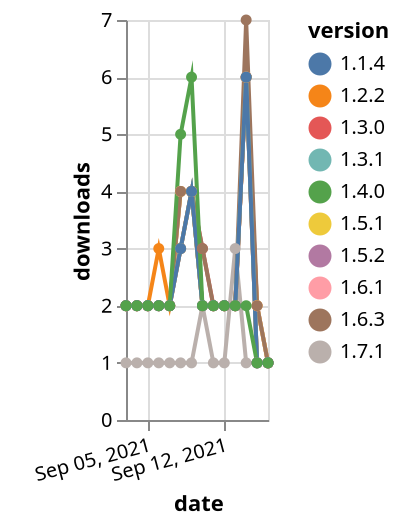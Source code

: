 {"$schema": "https://vega.github.io/schema/vega-lite/v5.json", "description": "A simple bar chart with embedded data.", "data": {"values": [{"date": "2021-09-03", "total": 2428, "delta": 2, "version": "1.5.2"}, {"date": "2021-09-04", "total": 2430, "delta": 2, "version": "1.5.2"}, {"date": "2021-09-05", "total": 2432, "delta": 2, "version": "1.5.2"}, {"date": "2021-09-06", "total": 2434, "delta": 2, "version": "1.5.2"}, {"date": "2021-09-07", "total": 2436, "delta": 2, "version": "1.5.2"}, {"date": "2021-09-08", "total": 2440, "delta": 4, "version": "1.5.2"}, {"date": "2021-09-09", "total": 2444, "delta": 4, "version": "1.5.2"}, {"date": "2021-09-10", "total": 2446, "delta": 2, "version": "1.5.2"}, {"date": "2021-09-11", "total": 2448, "delta": 2, "version": "1.5.2"}, {"date": "2021-09-12", "total": 2450, "delta": 2, "version": "1.5.2"}, {"date": "2021-09-13", "total": 2452, "delta": 2, "version": "1.5.2"}, {"date": "2021-09-14", "total": 2458, "delta": 6, "version": "1.5.2"}, {"date": "2021-09-15", "total": 2460, "delta": 2, "version": "1.5.2"}, {"date": "2021-09-16", "total": 2461, "delta": 1, "version": "1.5.2"}, {"date": "2021-09-03", "total": 2338, "delta": 2, "version": "1.6.1"}, {"date": "2021-09-04", "total": 2340, "delta": 2, "version": "1.6.1"}, {"date": "2021-09-05", "total": 2342, "delta": 2, "version": "1.6.1"}, {"date": "2021-09-06", "total": 2344, "delta": 2, "version": "1.6.1"}, {"date": "2021-09-07", "total": 2346, "delta": 2, "version": "1.6.1"}, {"date": "2021-09-08", "total": 2350, "delta": 4, "version": "1.6.1"}, {"date": "2021-09-09", "total": 2354, "delta": 4, "version": "1.6.1"}, {"date": "2021-09-10", "total": 2356, "delta": 2, "version": "1.6.1"}, {"date": "2021-09-11", "total": 2358, "delta": 2, "version": "1.6.1"}, {"date": "2021-09-12", "total": 2360, "delta": 2, "version": "1.6.1"}, {"date": "2021-09-13", "total": 2362, "delta": 2, "version": "1.6.1"}, {"date": "2021-09-14", "total": 2368, "delta": 6, "version": "1.6.1"}, {"date": "2021-09-15", "total": 2370, "delta": 2, "version": "1.6.1"}, {"date": "2021-09-16", "total": 2371, "delta": 1, "version": "1.6.1"}, {"date": "2021-09-03", "total": 2415, "delta": 2, "version": "1.5.1"}, {"date": "2021-09-04", "total": 2417, "delta": 2, "version": "1.5.1"}, {"date": "2021-09-05", "total": 2419, "delta": 2, "version": "1.5.1"}, {"date": "2021-09-06", "total": 2421, "delta": 2, "version": "1.5.1"}, {"date": "2021-09-07", "total": 2423, "delta": 2, "version": "1.5.1"}, {"date": "2021-09-08", "total": 2427, "delta": 4, "version": "1.5.1"}, {"date": "2021-09-09", "total": 2431, "delta": 4, "version": "1.5.1"}, {"date": "2021-09-10", "total": 2433, "delta": 2, "version": "1.5.1"}, {"date": "2021-09-11", "total": 2435, "delta": 2, "version": "1.5.1"}, {"date": "2021-09-12", "total": 2437, "delta": 2, "version": "1.5.1"}, {"date": "2021-09-13", "total": 2439, "delta": 2, "version": "1.5.1"}, {"date": "2021-09-14", "total": 2445, "delta": 6, "version": "1.5.1"}, {"date": "2021-09-15", "total": 2447, "delta": 2, "version": "1.5.1"}, {"date": "2021-09-16", "total": 2448, "delta": 1, "version": "1.5.1"}, {"date": "2021-09-03", "total": 166, "delta": 1, "version": "1.7.1"}, {"date": "2021-09-04", "total": 167, "delta": 1, "version": "1.7.1"}, {"date": "2021-09-05", "total": 168, "delta": 1, "version": "1.7.1"}, {"date": "2021-09-06", "total": 169, "delta": 1, "version": "1.7.1"}, {"date": "2021-09-07", "total": 170, "delta": 1, "version": "1.7.1"}, {"date": "2021-09-08", "total": 171, "delta": 1, "version": "1.7.1"}, {"date": "2021-09-09", "total": 172, "delta": 1, "version": "1.7.1"}, {"date": "2021-09-10", "total": 174, "delta": 2, "version": "1.7.1"}, {"date": "2021-09-11", "total": 175, "delta": 1, "version": "1.7.1"}, {"date": "2021-09-12", "total": 176, "delta": 1, "version": "1.7.1"}, {"date": "2021-09-13", "total": 179, "delta": 3, "version": "1.7.1"}, {"date": "2021-09-14", "total": 180, "delta": 1, "version": "1.7.1"}, {"date": "2021-09-15", "total": 181, "delta": 1, "version": "1.7.1"}, {"date": "2021-09-16", "total": 182, "delta": 1, "version": "1.7.1"}, {"date": "2021-09-03", "total": 2948, "delta": 2, "version": "1.3.0"}, {"date": "2021-09-04", "total": 2950, "delta": 2, "version": "1.3.0"}, {"date": "2021-09-05", "total": 2952, "delta": 2, "version": "1.3.0"}, {"date": "2021-09-06", "total": 2954, "delta": 2, "version": "1.3.0"}, {"date": "2021-09-07", "total": 2956, "delta": 2, "version": "1.3.0"}, {"date": "2021-09-08", "total": 2959, "delta": 3, "version": "1.3.0"}, {"date": "2021-09-09", "total": 2963, "delta": 4, "version": "1.3.0"}, {"date": "2021-09-10", "total": 2966, "delta": 3, "version": "1.3.0"}, {"date": "2021-09-11", "total": 2968, "delta": 2, "version": "1.3.0"}, {"date": "2021-09-12", "total": 2970, "delta": 2, "version": "1.3.0"}, {"date": "2021-09-13", "total": 2972, "delta": 2, "version": "1.3.0"}, {"date": "2021-09-14", "total": 2978, "delta": 6, "version": "1.3.0"}, {"date": "2021-09-15", "total": 2979, "delta": 1, "version": "1.3.0"}, {"date": "2021-09-16", "total": 2980, "delta": 1, "version": "1.3.0"}, {"date": "2021-09-03", "total": 2414, "delta": 2, "version": "1.6.3"}, {"date": "2021-09-04", "total": 2416, "delta": 2, "version": "1.6.3"}, {"date": "2021-09-05", "total": 2418, "delta": 2, "version": "1.6.3"}, {"date": "2021-09-06", "total": 2420, "delta": 2, "version": "1.6.3"}, {"date": "2021-09-07", "total": 2422, "delta": 2, "version": "1.6.3"}, {"date": "2021-09-08", "total": 2426, "delta": 4, "version": "1.6.3"}, {"date": "2021-09-09", "total": 2430, "delta": 4, "version": "1.6.3"}, {"date": "2021-09-10", "total": 2433, "delta": 3, "version": "1.6.3"}, {"date": "2021-09-11", "total": 2435, "delta": 2, "version": "1.6.3"}, {"date": "2021-09-12", "total": 2437, "delta": 2, "version": "1.6.3"}, {"date": "2021-09-13", "total": 2439, "delta": 2, "version": "1.6.3"}, {"date": "2021-09-14", "total": 2446, "delta": 7, "version": "1.6.3"}, {"date": "2021-09-15", "total": 2448, "delta": 2, "version": "1.6.3"}, {"date": "2021-09-16", "total": 2449, "delta": 1, "version": "1.6.3"}, {"date": "2021-09-03", "total": 2972, "delta": 2, "version": "1.2.2"}, {"date": "2021-09-04", "total": 2974, "delta": 2, "version": "1.2.2"}, {"date": "2021-09-05", "total": 2976, "delta": 2, "version": "1.2.2"}, {"date": "2021-09-06", "total": 2979, "delta": 3, "version": "1.2.2"}, {"date": "2021-09-07", "total": 2981, "delta": 2, "version": "1.2.2"}, {"date": "2021-09-08", "total": 2984, "delta": 3, "version": "1.2.2"}, {"date": "2021-09-09", "total": 2988, "delta": 4, "version": "1.2.2"}, {"date": "2021-09-10", "total": 2990, "delta": 2, "version": "1.2.2"}, {"date": "2021-09-11", "total": 2992, "delta": 2, "version": "1.2.2"}, {"date": "2021-09-12", "total": 2994, "delta": 2, "version": "1.2.2"}, {"date": "2021-09-13", "total": 2996, "delta": 2, "version": "1.2.2"}, {"date": "2021-09-14", "total": 3002, "delta": 6, "version": "1.2.2"}, {"date": "2021-09-15", "total": 3003, "delta": 1, "version": "1.2.2"}, {"date": "2021-09-16", "total": 3004, "delta": 1, "version": "1.2.2"}, {"date": "2021-09-03", "total": 2944, "delta": 2, "version": "1.3.1"}, {"date": "2021-09-04", "total": 2946, "delta": 2, "version": "1.3.1"}, {"date": "2021-09-05", "total": 2948, "delta": 2, "version": "1.3.1"}, {"date": "2021-09-06", "total": 2950, "delta": 2, "version": "1.3.1"}, {"date": "2021-09-07", "total": 2952, "delta": 2, "version": "1.3.1"}, {"date": "2021-09-08", "total": 2955, "delta": 3, "version": "1.3.1"}, {"date": "2021-09-09", "total": 2959, "delta": 4, "version": "1.3.1"}, {"date": "2021-09-10", "total": 2961, "delta": 2, "version": "1.3.1"}, {"date": "2021-09-11", "total": 2963, "delta": 2, "version": "1.3.1"}, {"date": "2021-09-12", "total": 2965, "delta": 2, "version": "1.3.1"}, {"date": "2021-09-13", "total": 2967, "delta": 2, "version": "1.3.1"}, {"date": "2021-09-14", "total": 2973, "delta": 6, "version": "1.3.1"}, {"date": "2021-09-15", "total": 2974, "delta": 1, "version": "1.3.1"}, {"date": "2021-09-16", "total": 2975, "delta": 1, "version": "1.3.1"}, {"date": "2021-09-03", "total": 2974, "delta": 2, "version": "1.1.4"}, {"date": "2021-09-04", "total": 2976, "delta": 2, "version": "1.1.4"}, {"date": "2021-09-05", "total": 2978, "delta": 2, "version": "1.1.4"}, {"date": "2021-09-06", "total": 2980, "delta": 2, "version": "1.1.4"}, {"date": "2021-09-07", "total": 2982, "delta": 2, "version": "1.1.4"}, {"date": "2021-09-08", "total": 2985, "delta": 3, "version": "1.1.4"}, {"date": "2021-09-09", "total": 2989, "delta": 4, "version": "1.1.4"}, {"date": "2021-09-10", "total": 2991, "delta": 2, "version": "1.1.4"}, {"date": "2021-09-11", "total": 2993, "delta": 2, "version": "1.1.4"}, {"date": "2021-09-12", "total": 2995, "delta": 2, "version": "1.1.4"}, {"date": "2021-09-13", "total": 2997, "delta": 2, "version": "1.1.4"}, {"date": "2021-09-14", "total": 3003, "delta": 6, "version": "1.1.4"}, {"date": "2021-09-15", "total": 3004, "delta": 1, "version": "1.1.4"}, {"date": "2021-09-16", "total": 3005, "delta": 1, "version": "1.1.4"}, {"date": "2021-09-03", "total": 3345, "delta": 2, "version": "1.4.0"}, {"date": "2021-09-04", "total": 3347, "delta": 2, "version": "1.4.0"}, {"date": "2021-09-05", "total": 3349, "delta": 2, "version": "1.4.0"}, {"date": "2021-09-06", "total": 3351, "delta": 2, "version": "1.4.0"}, {"date": "2021-09-07", "total": 3353, "delta": 2, "version": "1.4.0"}, {"date": "2021-09-08", "total": 3358, "delta": 5, "version": "1.4.0"}, {"date": "2021-09-09", "total": 3364, "delta": 6, "version": "1.4.0"}, {"date": "2021-09-10", "total": 3366, "delta": 2, "version": "1.4.0"}, {"date": "2021-09-11", "total": 3368, "delta": 2, "version": "1.4.0"}, {"date": "2021-09-12", "total": 3370, "delta": 2, "version": "1.4.0"}, {"date": "2021-09-13", "total": 3372, "delta": 2, "version": "1.4.0"}, {"date": "2021-09-14", "total": 3374, "delta": 2, "version": "1.4.0"}, {"date": "2021-09-15", "total": 3375, "delta": 1, "version": "1.4.0"}, {"date": "2021-09-16", "total": 3376, "delta": 1, "version": "1.4.0"}]}, "width": "container", "mark": {"type": "line", "point": {"filled": true}}, "encoding": {"x": {"field": "date", "type": "temporal", "timeUnit": "yearmonthdate", "title": "date", "axis": {"labelAngle": -15}}, "y": {"field": "delta", "type": "quantitative", "title": "downloads"}, "color": {"field": "version", "type": "nominal"}, "tooltip": {"field": "delta"}}}
